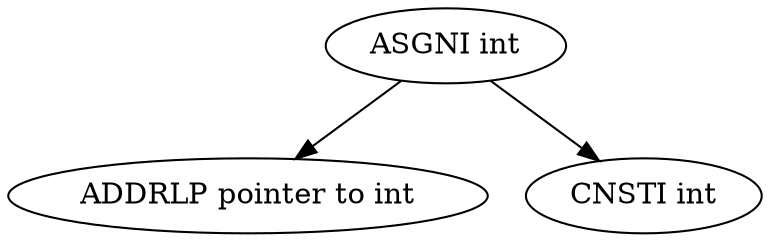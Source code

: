 ////////////////////////////////////////////////////////////////////////////////
// Generate the dot file for drawing semantic structure of statements

// File name: test.c
// Line number: 7
////////////////////////////////////////////////////////////////////////////////

digraph sematic_dag  {

v0 [label="ASGNI int"];
v1 [label="ADDRLP pointer to int"];
v2 [label="CNSTI int"];
v0 -> v1
v0 -> v2
}
////////////////////////////////////////////////////////////////////////////////
// Generate the dot file for drawing semantic structure of statements

// File name: test.c
// Line number: 8
////////////////////////////////////////////////////////////////////////////////

digraph sematic_dag  {

v3 [label="ASGNI int"];
v4 [label="ADDRLP pointer to int"];
v5 [label="CNSTI int"];
v3 -> v4
v3 -> v5
}
////////////////////////////////////////////////////////////////////////////////
// Generate the dot file for drawing semantic structure of statements

// File name: test.c
// Line number: 9
////////////////////////////////////////////////////////////////////////////////

digraph sematic_dag  {

v6 [label="CALLI int"];
v7 [label="RIGHT pointer to int function(int,int)"];
v6 -> v7
v8 [label="ARGI int"];
v9 [label="ADDRGP pointer to int function(int,int)"];
v7 -> v8
v7 -> v9
v10 [label="INDIRI int"];
v11 [label="ARGI int"];
v8 -> v10
v8 -> v11
v12 [label="ADDRLP pointer to int"];
v10 -> v12
v13 [label="INDIRI int"];
v11 -> v13
v14 [label="ADDRLP pointer to int"];
v13 -> v14
}

